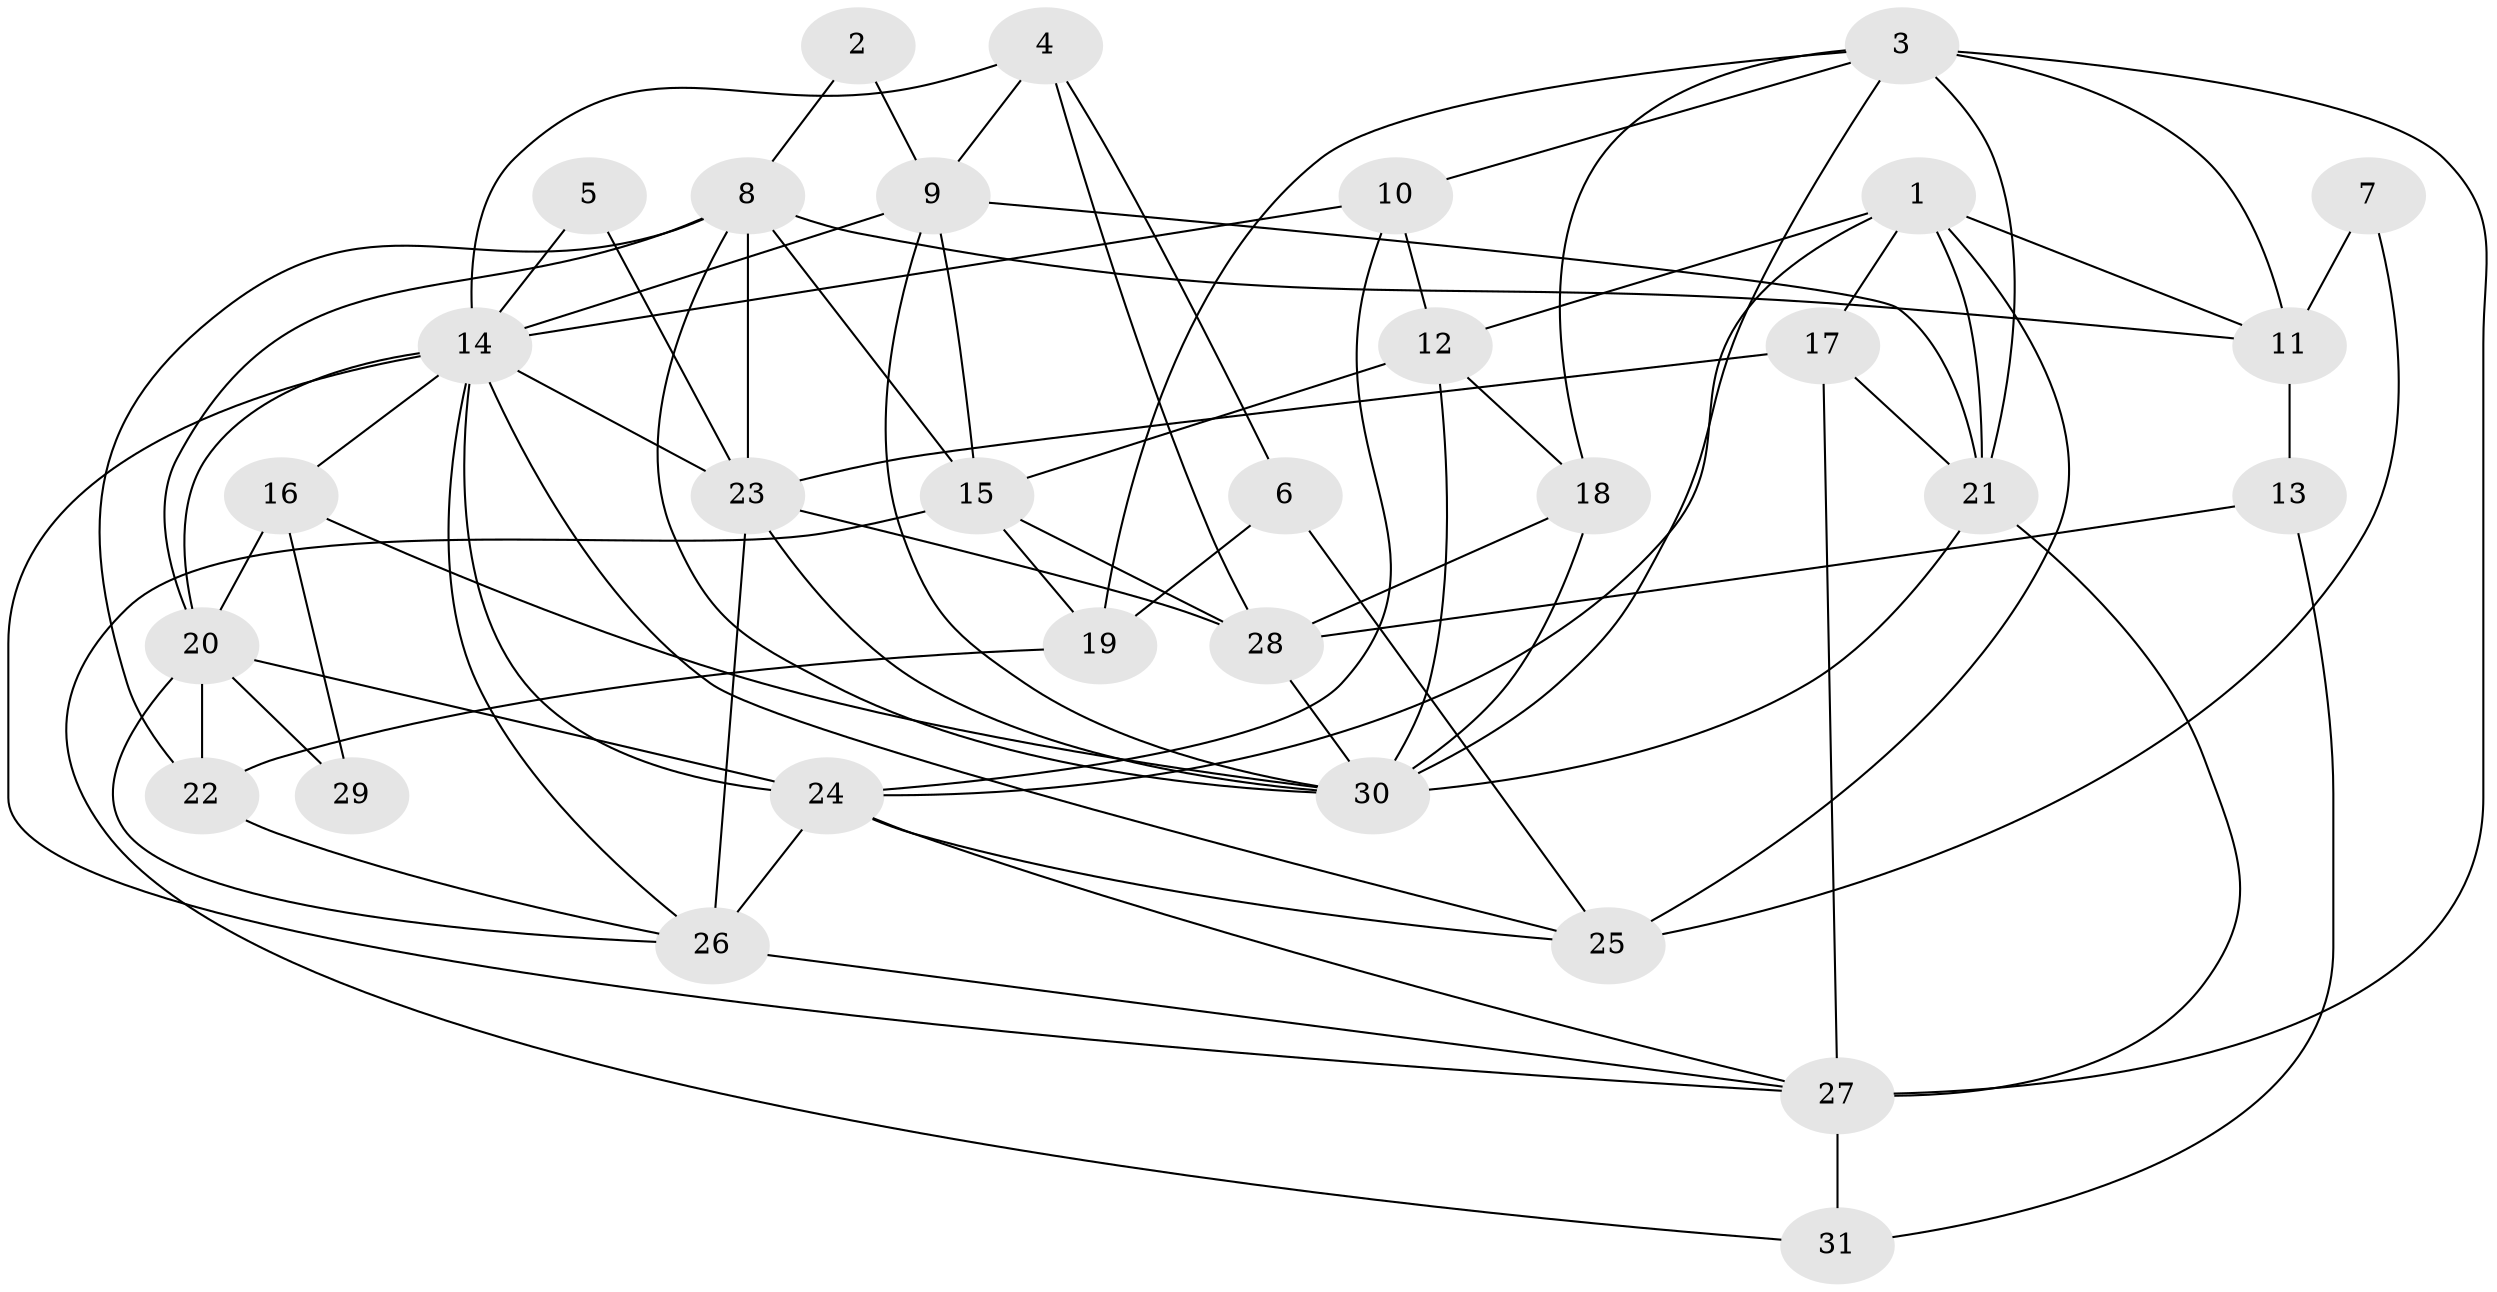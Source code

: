 // original degree distribution, {2: 0.14516129032258066, 7: 0.03225806451612903, 3: 0.27419354838709675, 6: 0.11290322580645161, 5: 0.24193548387096775, 4: 0.1935483870967742}
// Generated by graph-tools (version 1.1) at 2025/02/03/09/25 03:02:14]
// undirected, 31 vertices, 79 edges
graph export_dot {
graph [start="1"]
  node [color=gray90,style=filled];
  1;
  2;
  3;
  4;
  5;
  6;
  7;
  8;
  9;
  10;
  11;
  12;
  13;
  14;
  15;
  16;
  17;
  18;
  19;
  20;
  21;
  22;
  23;
  24;
  25;
  26;
  27;
  28;
  29;
  30;
  31;
  1 -- 11 [weight=1.0];
  1 -- 12 [weight=1.0];
  1 -- 17 [weight=1.0];
  1 -- 21 [weight=1.0];
  1 -- 24 [weight=1.0];
  1 -- 25 [weight=1.0];
  2 -- 8 [weight=1.0];
  2 -- 9 [weight=1.0];
  3 -- 10 [weight=1.0];
  3 -- 11 [weight=2.0];
  3 -- 18 [weight=1.0];
  3 -- 19 [weight=1.0];
  3 -- 21 [weight=1.0];
  3 -- 27 [weight=1.0];
  3 -- 30 [weight=1.0];
  4 -- 6 [weight=1.0];
  4 -- 9 [weight=1.0];
  4 -- 14 [weight=1.0];
  4 -- 28 [weight=1.0];
  5 -- 14 [weight=1.0];
  5 -- 23 [weight=1.0];
  6 -- 19 [weight=1.0];
  6 -- 25 [weight=1.0];
  7 -- 11 [weight=1.0];
  7 -- 25 [weight=1.0];
  8 -- 11 [weight=1.0];
  8 -- 15 [weight=1.0];
  8 -- 20 [weight=1.0];
  8 -- 22 [weight=1.0];
  8 -- 23 [weight=1.0];
  8 -- 30 [weight=1.0];
  9 -- 14 [weight=1.0];
  9 -- 15 [weight=1.0];
  9 -- 21 [weight=1.0];
  9 -- 30 [weight=1.0];
  10 -- 12 [weight=1.0];
  10 -- 14 [weight=1.0];
  10 -- 24 [weight=1.0];
  11 -- 13 [weight=1.0];
  12 -- 15 [weight=1.0];
  12 -- 18 [weight=1.0];
  12 -- 30 [weight=1.0];
  13 -- 28 [weight=1.0];
  13 -- 31 [weight=1.0];
  14 -- 16 [weight=1.0];
  14 -- 20 [weight=1.0];
  14 -- 23 [weight=1.0];
  14 -- 24 [weight=1.0];
  14 -- 25 [weight=2.0];
  14 -- 26 [weight=1.0];
  14 -- 27 [weight=1.0];
  15 -- 19 [weight=1.0];
  15 -- 28 [weight=1.0];
  15 -- 31 [weight=1.0];
  16 -- 20 [weight=1.0];
  16 -- 29 [weight=1.0];
  16 -- 30 [weight=1.0];
  17 -- 21 [weight=1.0];
  17 -- 23 [weight=1.0];
  17 -- 27 [weight=1.0];
  18 -- 28 [weight=1.0];
  18 -- 30 [weight=2.0];
  19 -- 22 [weight=1.0];
  20 -- 22 [weight=1.0];
  20 -- 24 [weight=1.0];
  20 -- 26 [weight=1.0];
  20 -- 29 [weight=1.0];
  21 -- 27 [weight=1.0];
  21 -- 30 [weight=2.0];
  22 -- 26 [weight=1.0];
  23 -- 26 [weight=2.0];
  23 -- 28 [weight=1.0];
  23 -- 30 [weight=2.0];
  24 -- 25 [weight=1.0];
  24 -- 26 [weight=3.0];
  24 -- 27 [weight=1.0];
  26 -- 27 [weight=1.0];
  27 -- 31 [weight=1.0];
  28 -- 30 [weight=1.0];
}
